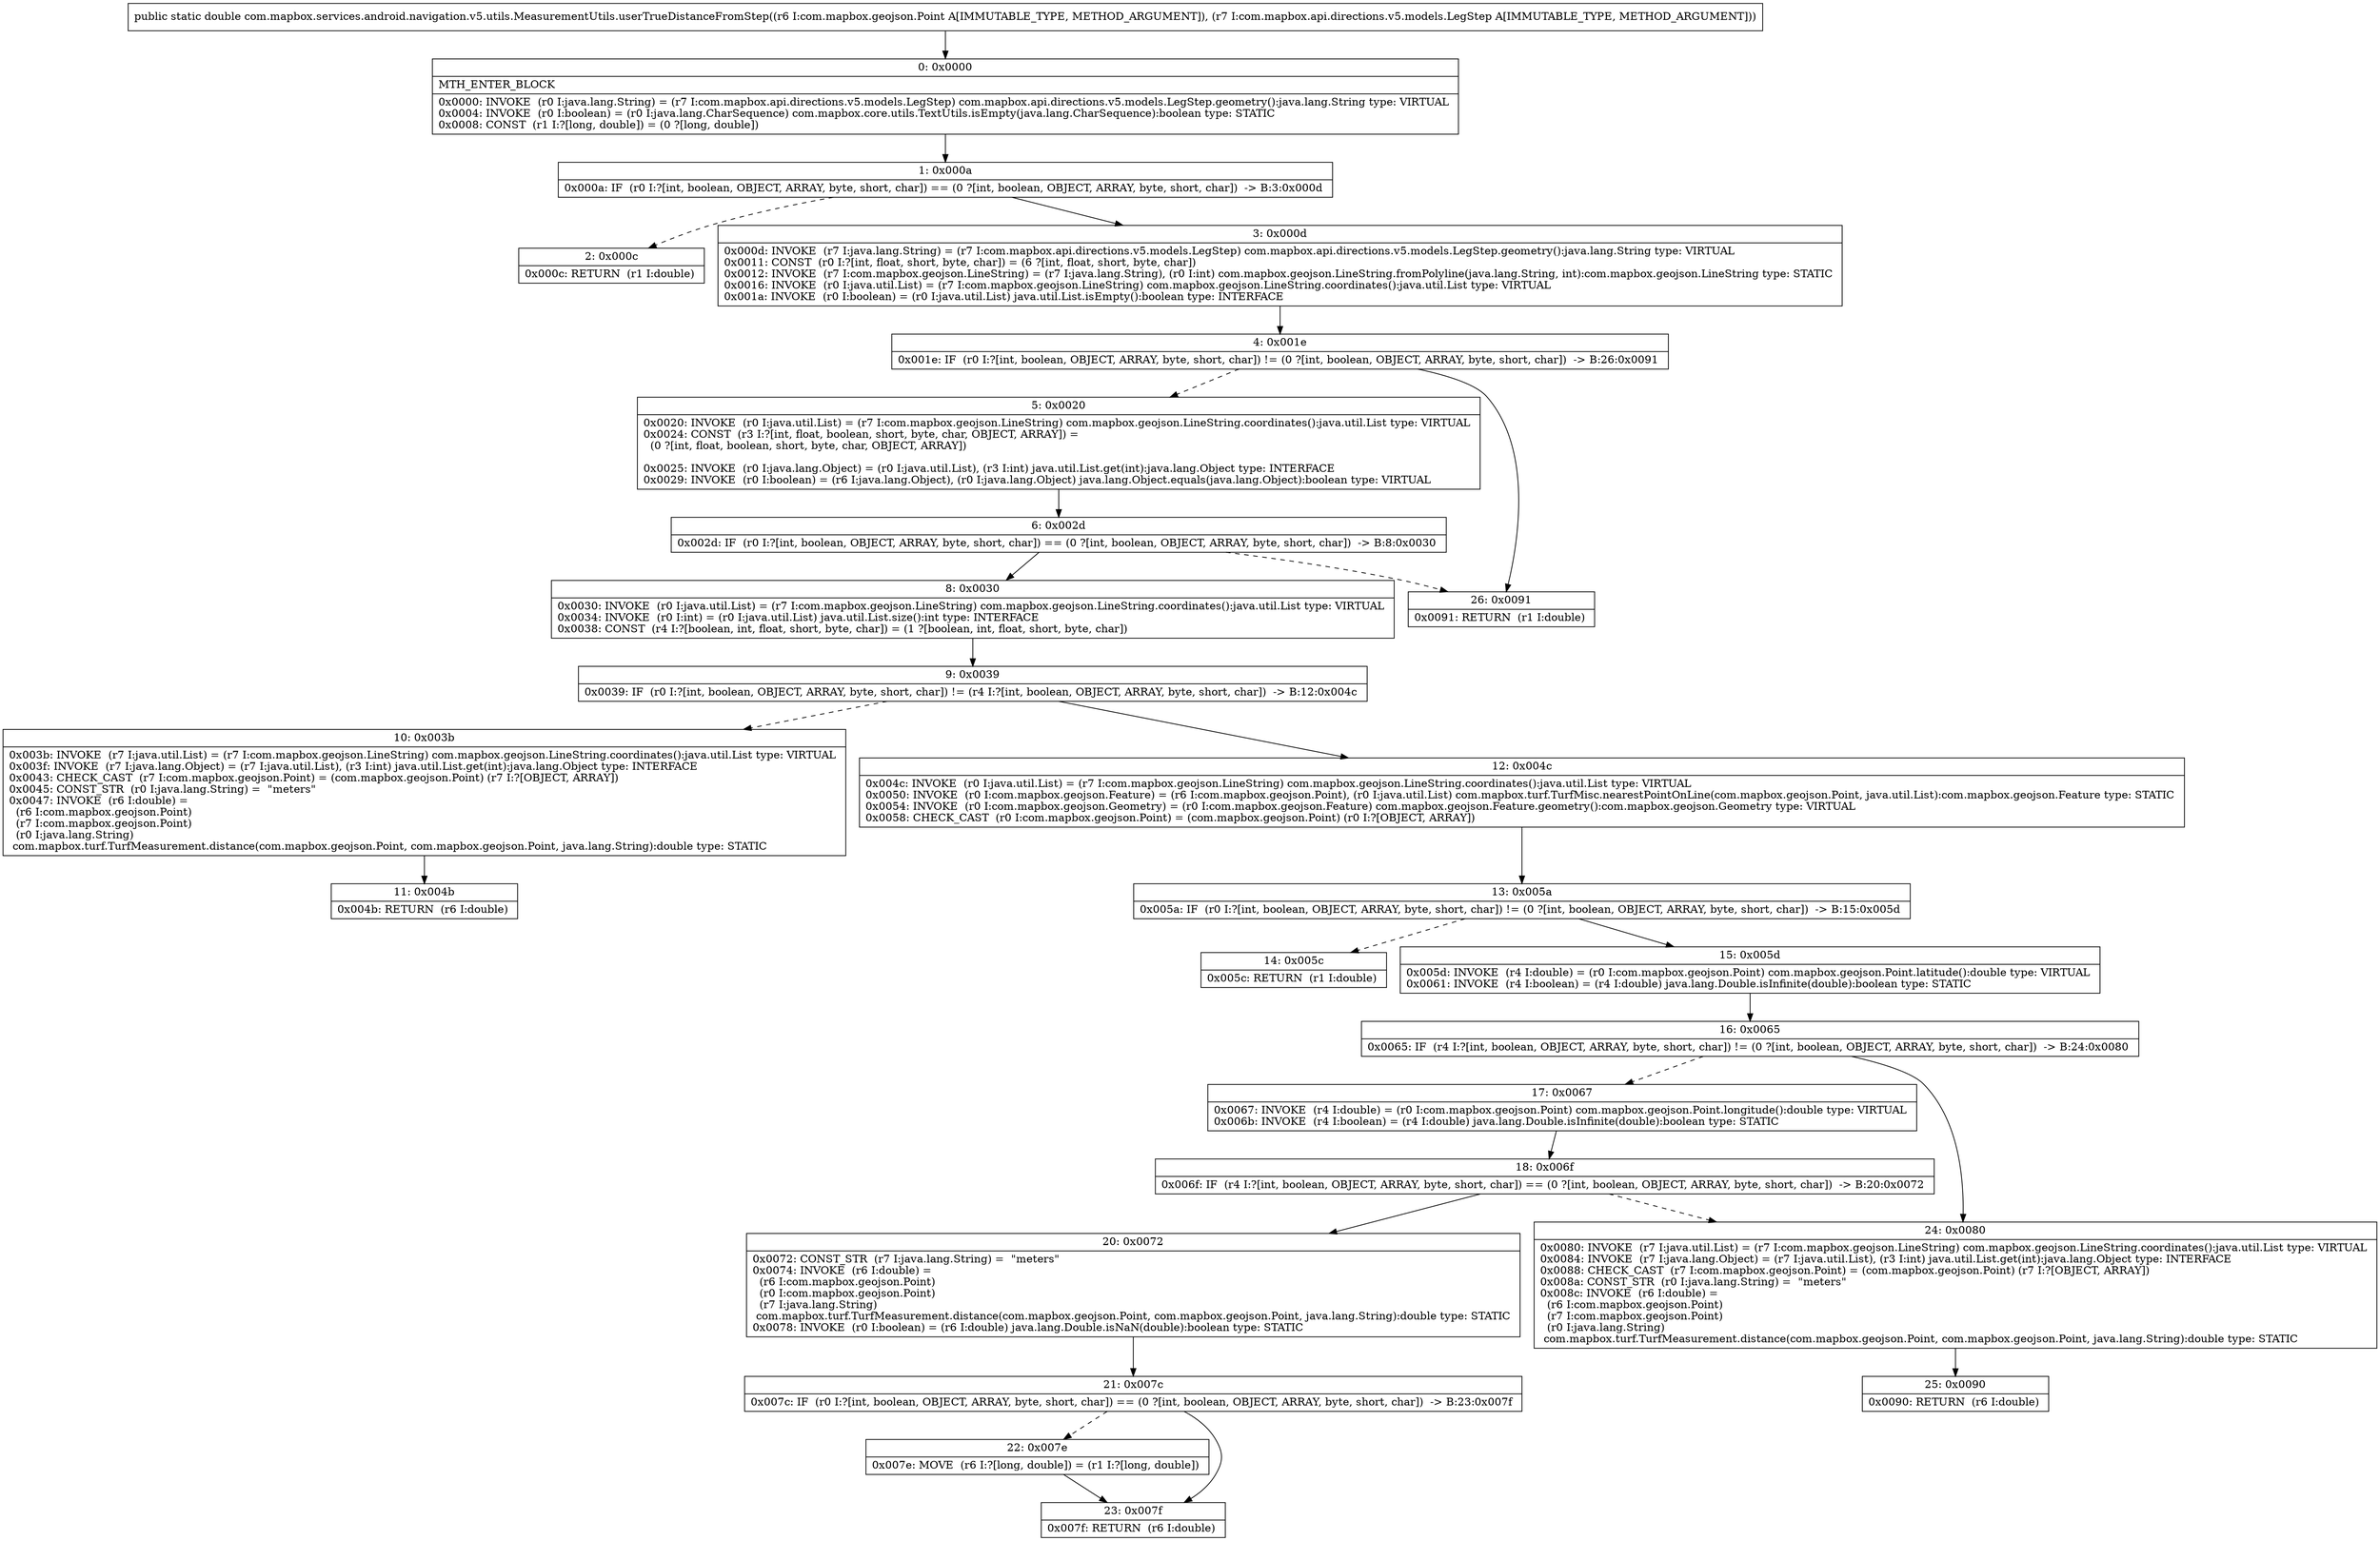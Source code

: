 digraph "CFG forcom.mapbox.services.android.navigation.v5.utils.MeasurementUtils.userTrueDistanceFromStep(Lcom\/mapbox\/geojson\/Point;Lcom\/mapbox\/api\/directions\/v5\/models\/LegStep;)D" {
Node_0 [shape=record,label="{0\:\ 0x0000|MTH_ENTER_BLOCK\l|0x0000: INVOKE  (r0 I:java.lang.String) = (r7 I:com.mapbox.api.directions.v5.models.LegStep) com.mapbox.api.directions.v5.models.LegStep.geometry():java.lang.String type: VIRTUAL \l0x0004: INVOKE  (r0 I:boolean) = (r0 I:java.lang.CharSequence) com.mapbox.core.utils.TextUtils.isEmpty(java.lang.CharSequence):boolean type: STATIC \l0x0008: CONST  (r1 I:?[long, double]) = (0 ?[long, double]) \l}"];
Node_1 [shape=record,label="{1\:\ 0x000a|0x000a: IF  (r0 I:?[int, boolean, OBJECT, ARRAY, byte, short, char]) == (0 ?[int, boolean, OBJECT, ARRAY, byte, short, char])  \-\> B:3:0x000d \l}"];
Node_2 [shape=record,label="{2\:\ 0x000c|0x000c: RETURN  (r1 I:double) \l}"];
Node_3 [shape=record,label="{3\:\ 0x000d|0x000d: INVOKE  (r7 I:java.lang.String) = (r7 I:com.mapbox.api.directions.v5.models.LegStep) com.mapbox.api.directions.v5.models.LegStep.geometry():java.lang.String type: VIRTUAL \l0x0011: CONST  (r0 I:?[int, float, short, byte, char]) = (6 ?[int, float, short, byte, char]) \l0x0012: INVOKE  (r7 I:com.mapbox.geojson.LineString) = (r7 I:java.lang.String), (r0 I:int) com.mapbox.geojson.LineString.fromPolyline(java.lang.String, int):com.mapbox.geojson.LineString type: STATIC \l0x0016: INVOKE  (r0 I:java.util.List) = (r7 I:com.mapbox.geojson.LineString) com.mapbox.geojson.LineString.coordinates():java.util.List type: VIRTUAL \l0x001a: INVOKE  (r0 I:boolean) = (r0 I:java.util.List) java.util.List.isEmpty():boolean type: INTERFACE \l}"];
Node_4 [shape=record,label="{4\:\ 0x001e|0x001e: IF  (r0 I:?[int, boolean, OBJECT, ARRAY, byte, short, char]) != (0 ?[int, boolean, OBJECT, ARRAY, byte, short, char])  \-\> B:26:0x0091 \l}"];
Node_5 [shape=record,label="{5\:\ 0x0020|0x0020: INVOKE  (r0 I:java.util.List) = (r7 I:com.mapbox.geojson.LineString) com.mapbox.geojson.LineString.coordinates():java.util.List type: VIRTUAL \l0x0024: CONST  (r3 I:?[int, float, boolean, short, byte, char, OBJECT, ARRAY]) = \l  (0 ?[int, float, boolean, short, byte, char, OBJECT, ARRAY])\l \l0x0025: INVOKE  (r0 I:java.lang.Object) = (r0 I:java.util.List), (r3 I:int) java.util.List.get(int):java.lang.Object type: INTERFACE \l0x0029: INVOKE  (r0 I:boolean) = (r6 I:java.lang.Object), (r0 I:java.lang.Object) java.lang.Object.equals(java.lang.Object):boolean type: VIRTUAL \l}"];
Node_6 [shape=record,label="{6\:\ 0x002d|0x002d: IF  (r0 I:?[int, boolean, OBJECT, ARRAY, byte, short, char]) == (0 ?[int, boolean, OBJECT, ARRAY, byte, short, char])  \-\> B:8:0x0030 \l}"];
Node_8 [shape=record,label="{8\:\ 0x0030|0x0030: INVOKE  (r0 I:java.util.List) = (r7 I:com.mapbox.geojson.LineString) com.mapbox.geojson.LineString.coordinates():java.util.List type: VIRTUAL \l0x0034: INVOKE  (r0 I:int) = (r0 I:java.util.List) java.util.List.size():int type: INTERFACE \l0x0038: CONST  (r4 I:?[boolean, int, float, short, byte, char]) = (1 ?[boolean, int, float, short, byte, char]) \l}"];
Node_9 [shape=record,label="{9\:\ 0x0039|0x0039: IF  (r0 I:?[int, boolean, OBJECT, ARRAY, byte, short, char]) != (r4 I:?[int, boolean, OBJECT, ARRAY, byte, short, char])  \-\> B:12:0x004c \l}"];
Node_10 [shape=record,label="{10\:\ 0x003b|0x003b: INVOKE  (r7 I:java.util.List) = (r7 I:com.mapbox.geojson.LineString) com.mapbox.geojson.LineString.coordinates():java.util.List type: VIRTUAL \l0x003f: INVOKE  (r7 I:java.lang.Object) = (r7 I:java.util.List), (r3 I:int) java.util.List.get(int):java.lang.Object type: INTERFACE \l0x0043: CHECK_CAST  (r7 I:com.mapbox.geojson.Point) = (com.mapbox.geojson.Point) (r7 I:?[OBJECT, ARRAY]) \l0x0045: CONST_STR  (r0 I:java.lang.String) =  \"meters\" \l0x0047: INVOKE  (r6 I:double) = \l  (r6 I:com.mapbox.geojson.Point)\l  (r7 I:com.mapbox.geojson.Point)\l  (r0 I:java.lang.String)\l com.mapbox.turf.TurfMeasurement.distance(com.mapbox.geojson.Point, com.mapbox.geojson.Point, java.lang.String):double type: STATIC \l}"];
Node_11 [shape=record,label="{11\:\ 0x004b|0x004b: RETURN  (r6 I:double) \l}"];
Node_12 [shape=record,label="{12\:\ 0x004c|0x004c: INVOKE  (r0 I:java.util.List) = (r7 I:com.mapbox.geojson.LineString) com.mapbox.geojson.LineString.coordinates():java.util.List type: VIRTUAL \l0x0050: INVOKE  (r0 I:com.mapbox.geojson.Feature) = (r6 I:com.mapbox.geojson.Point), (r0 I:java.util.List) com.mapbox.turf.TurfMisc.nearestPointOnLine(com.mapbox.geojson.Point, java.util.List):com.mapbox.geojson.Feature type: STATIC \l0x0054: INVOKE  (r0 I:com.mapbox.geojson.Geometry) = (r0 I:com.mapbox.geojson.Feature) com.mapbox.geojson.Feature.geometry():com.mapbox.geojson.Geometry type: VIRTUAL \l0x0058: CHECK_CAST  (r0 I:com.mapbox.geojson.Point) = (com.mapbox.geojson.Point) (r0 I:?[OBJECT, ARRAY]) \l}"];
Node_13 [shape=record,label="{13\:\ 0x005a|0x005a: IF  (r0 I:?[int, boolean, OBJECT, ARRAY, byte, short, char]) != (0 ?[int, boolean, OBJECT, ARRAY, byte, short, char])  \-\> B:15:0x005d \l}"];
Node_14 [shape=record,label="{14\:\ 0x005c|0x005c: RETURN  (r1 I:double) \l}"];
Node_15 [shape=record,label="{15\:\ 0x005d|0x005d: INVOKE  (r4 I:double) = (r0 I:com.mapbox.geojson.Point) com.mapbox.geojson.Point.latitude():double type: VIRTUAL \l0x0061: INVOKE  (r4 I:boolean) = (r4 I:double) java.lang.Double.isInfinite(double):boolean type: STATIC \l}"];
Node_16 [shape=record,label="{16\:\ 0x0065|0x0065: IF  (r4 I:?[int, boolean, OBJECT, ARRAY, byte, short, char]) != (0 ?[int, boolean, OBJECT, ARRAY, byte, short, char])  \-\> B:24:0x0080 \l}"];
Node_17 [shape=record,label="{17\:\ 0x0067|0x0067: INVOKE  (r4 I:double) = (r0 I:com.mapbox.geojson.Point) com.mapbox.geojson.Point.longitude():double type: VIRTUAL \l0x006b: INVOKE  (r4 I:boolean) = (r4 I:double) java.lang.Double.isInfinite(double):boolean type: STATIC \l}"];
Node_18 [shape=record,label="{18\:\ 0x006f|0x006f: IF  (r4 I:?[int, boolean, OBJECT, ARRAY, byte, short, char]) == (0 ?[int, boolean, OBJECT, ARRAY, byte, short, char])  \-\> B:20:0x0072 \l}"];
Node_20 [shape=record,label="{20\:\ 0x0072|0x0072: CONST_STR  (r7 I:java.lang.String) =  \"meters\" \l0x0074: INVOKE  (r6 I:double) = \l  (r6 I:com.mapbox.geojson.Point)\l  (r0 I:com.mapbox.geojson.Point)\l  (r7 I:java.lang.String)\l com.mapbox.turf.TurfMeasurement.distance(com.mapbox.geojson.Point, com.mapbox.geojson.Point, java.lang.String):double type: STATIC \l0x0078: INVOKE  (r0 I:boolean) = (r6 I:double) java.lang.Double.isNaN(double):boolean type: STATIC \l}"];
Node_21 [shape=record,label="{21\:\ 0x007c|0x007c: IF  (r0 I:?[int, boolean, OBJECT, ARRAY, byte, short, char]) == (0 ?[int, boolean, OBJECT, ARRAY, byte, short, char])  \-\> B:23:0x007f \l}"];
Node_22 [shape=record,label="{22\:\ 0x007e|0x007e: MOVE  (r6 I:?[long, double]) = (r1 I:?[long, double]) \l}"];
Node_23 [shape=record,label="{23\:\ 0x007f|0x007f: RETURN  (r6 I:double) \l}"];
Node_24 [shape=record,label="{24\:\ 0x0080|0x0080: INVOKE  (r7 I:java.util.List) = (r7 I:com.mapbox.geojson.LineString) com.mapbox.geojson.LineString.coordinates():java.util.List type: VIRTUAL \l0x0084: INVOKE  (r7 I:java.lang.Object) = (r7 I:java.util.List), (r3 I:int) java.util.List.get(int):java.lang.Object type: INTERFACE \l0x0088: CHECK_CAST  (r7 I:com.mapbox.geojson.Point) = (com.mapbox.geojson.Point) (r7 I:?[OBJECT, ARRAY]) \l0x008a: CONST_STR  (r0 I:java.lang.String) =  \"meters\" \l0x008c: INVOKE  (r6 I:double) = \l  (r6 I:com.mapbox.geojson.Point)\l  (r7 I:com.mapbox.geojson.Point)\l  (r0 I:java.lang.String)\l com.mapbox.turf.TurfMeasurement.distance(com.mapbox.geojson.Point, com.mapbox.geojson.Point, java.lang.String):double type: STATIC \l}"];
Node_25 [shape=record,label="{25\:\ 0x0090|0x0090: RETURN  (r6 I:double) \l}"];
Node_26 [shape=record,label="{26\:\ 0x0091|0x0091: RETURN  (r1 I:double) \l}"];
MethodNode[shape=record,label="{public static double com.mapbox.services.android.navigation.v5.utils.MeasurementUtils.userTrueDistanceFromStep((r6 I:com.mapbox.geojson.Point A[IMMUTABLE_TYPE, METHOD_ARGUMENT]), (r7 I:com.mapbox.api.directions.v5.models.LegStep A[IMMUTABLE_TYPE, METHOD_ARGUMENT])) }"];
MethodNode -> Node_0;
Node_0 -> Node_1;
Node_1 -> Node_2[style=dashed];
Node_1 -> Node_3;
Node_3 -> Node_4;
Node_4 -> Node_5[style=dashed];
Node_4 -> Node_26;
Node_5 -> Node_6;
Node_6 -> Node_8;
Node_6 -> Node_26[style=dashed];
Node_8 -> Node_9;
Node_9 -> Node_10[style=dashed];
Node_9 -> Node_12;
Node_10 -> Node_11;
Node_12 -> Node_13;
Node_13 -> Node_14[style=dashed];
Node_13 -> Node_15;
Node_15 -> Node_16;
Node_16 -> Node_17[style=dashed];
Node_16 -> Node_24;
Node_17 -> Node_18;
Node_18 -> Node_20;
Node_18 -> Node_24[style=dashed];
Node_20 -> Node_21;
Node_21 -> Node_22[style=dashed];
Node_21 -> Node_23;
Node_22 -> Node_23;
Node_24 -> Node_25;
}

